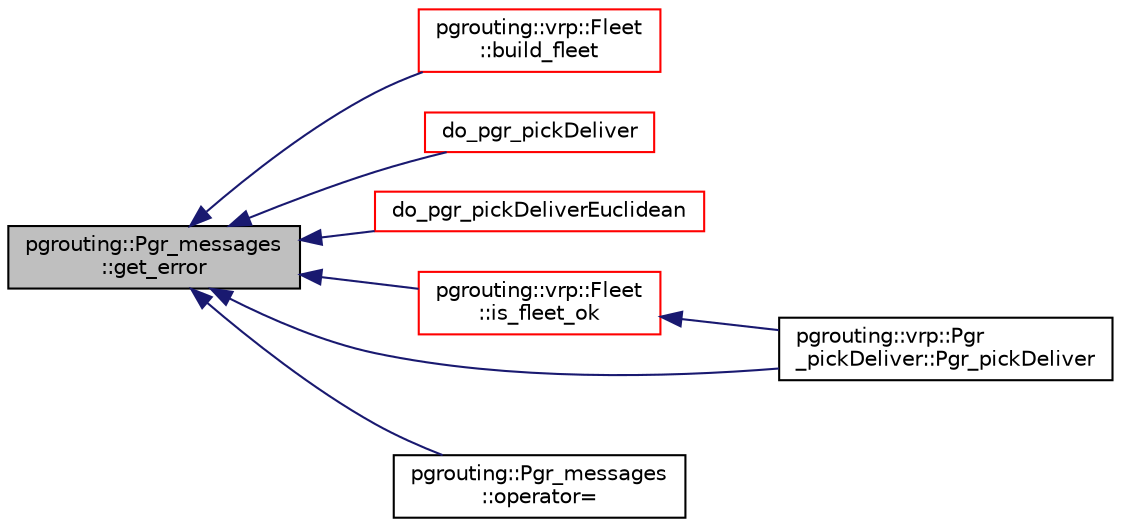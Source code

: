 digraph "pgrouting::Pgr_messages::get_error"
{
  edge [fontname="Helvetica",fontsize="10",labelfontname="Helvetica",labelfontsize="10"];
  node [fontname="Helvetica",fontsize="10",shape=record];
  rankdir="LR";
  Node17 [label="pgrouting::Pgr_messages\l::get_error",height=0.2,width=0.4,color="black", fillcolor="grey75", style="filled", fontcolor="black"];
  Node17 -> Node18 [dir="back",color="midnightblue",fontsize="10",style="solid",fontname="Helvetica"];
  Node18 [label="pgrouting::vrp::Fleet\l::build_fleet",height=0.2,width=0.4,color="red", fillcolor="white", style="filled",URL="$classpgrouting_1_1vrp_1_1Fleet.html#a84505248f08d5fee3859ebc953a3952e",tooltip="build the fleet "];
  Node17 -> Node20 [dir="back",color="midnightblue",fontsize="10",style="solid",fontname="Helvetica"];
  Node20 [label="do_pgr_pickDeliver",height=0.2,width=0.4,color="red", fillcolor="white", style="filled",URL="$pickDeliver__driver_8h.html#a06ef15d03d851e390ca5c6572fc92091"];
  Node17 -> Node23 [dir="back",color="midnightblue",fontsize="10",style="solid",fontname="Helvetica"];
  Node23 [label="do_pgr_pickDeliverEuclidean",height=0.2,width=0.4,color="red", fillcolor="white", style="filled",URL="$pickDeliverEuclidean__driver_8h.html#a53635cc50e8e7d8107be4bbee505b3f7"];
  Node17 -> Node26 [dir="back",color="midnightblue",fontsize="10",style="solid",fontname="Helvetica"];
  Node26 [label="pgrouting::vrp::Fleet\l::is_fleet_ok",height=0.2,width=0.4,color="red", fillcolor="white", style="filled",URL="$classpgrouting_1_1vrp_1_1Fleet.html#a7e6db8641aa5268705f7c1e77ad6afff"];
  Node26 -> Node28 [dir="back",color="midnightblue",fontsize="10",style="solid",fontname="Helvetica"];
  Node28 [label="pgrouting::vrp::Pgr\l_pickDeliver::Pgr_pickDeliver",height=0.2,width=0.4,color="black", fillcolor="white", style="filled",URL="$classpgrouting_1_1vrp_1_1Pgr__pickDeliver.html#adb8cc9394dc91b88dee7cb5010c57a4e",tooltip="Constructor for the matrix version. "];
  Node17 -> Node29 [dir="back",color="midnightblue",fontsize="10",style="solid",fontname="Helvetica"];
  Node29 [label="pgrouting::Pgr_messages\l::operator=",height=0.2,width=0.4,color="black", fillcolor="white", style="filled",URL="$classpgrouting_1_1Pgr__messages.html#aeef4a61000c045a6fe05a39abf673393"];
  Node17 -> Node28 [dir="back",color="midnightblue",fontsize="10",style="solid",fontname="Helvetica"];
}
